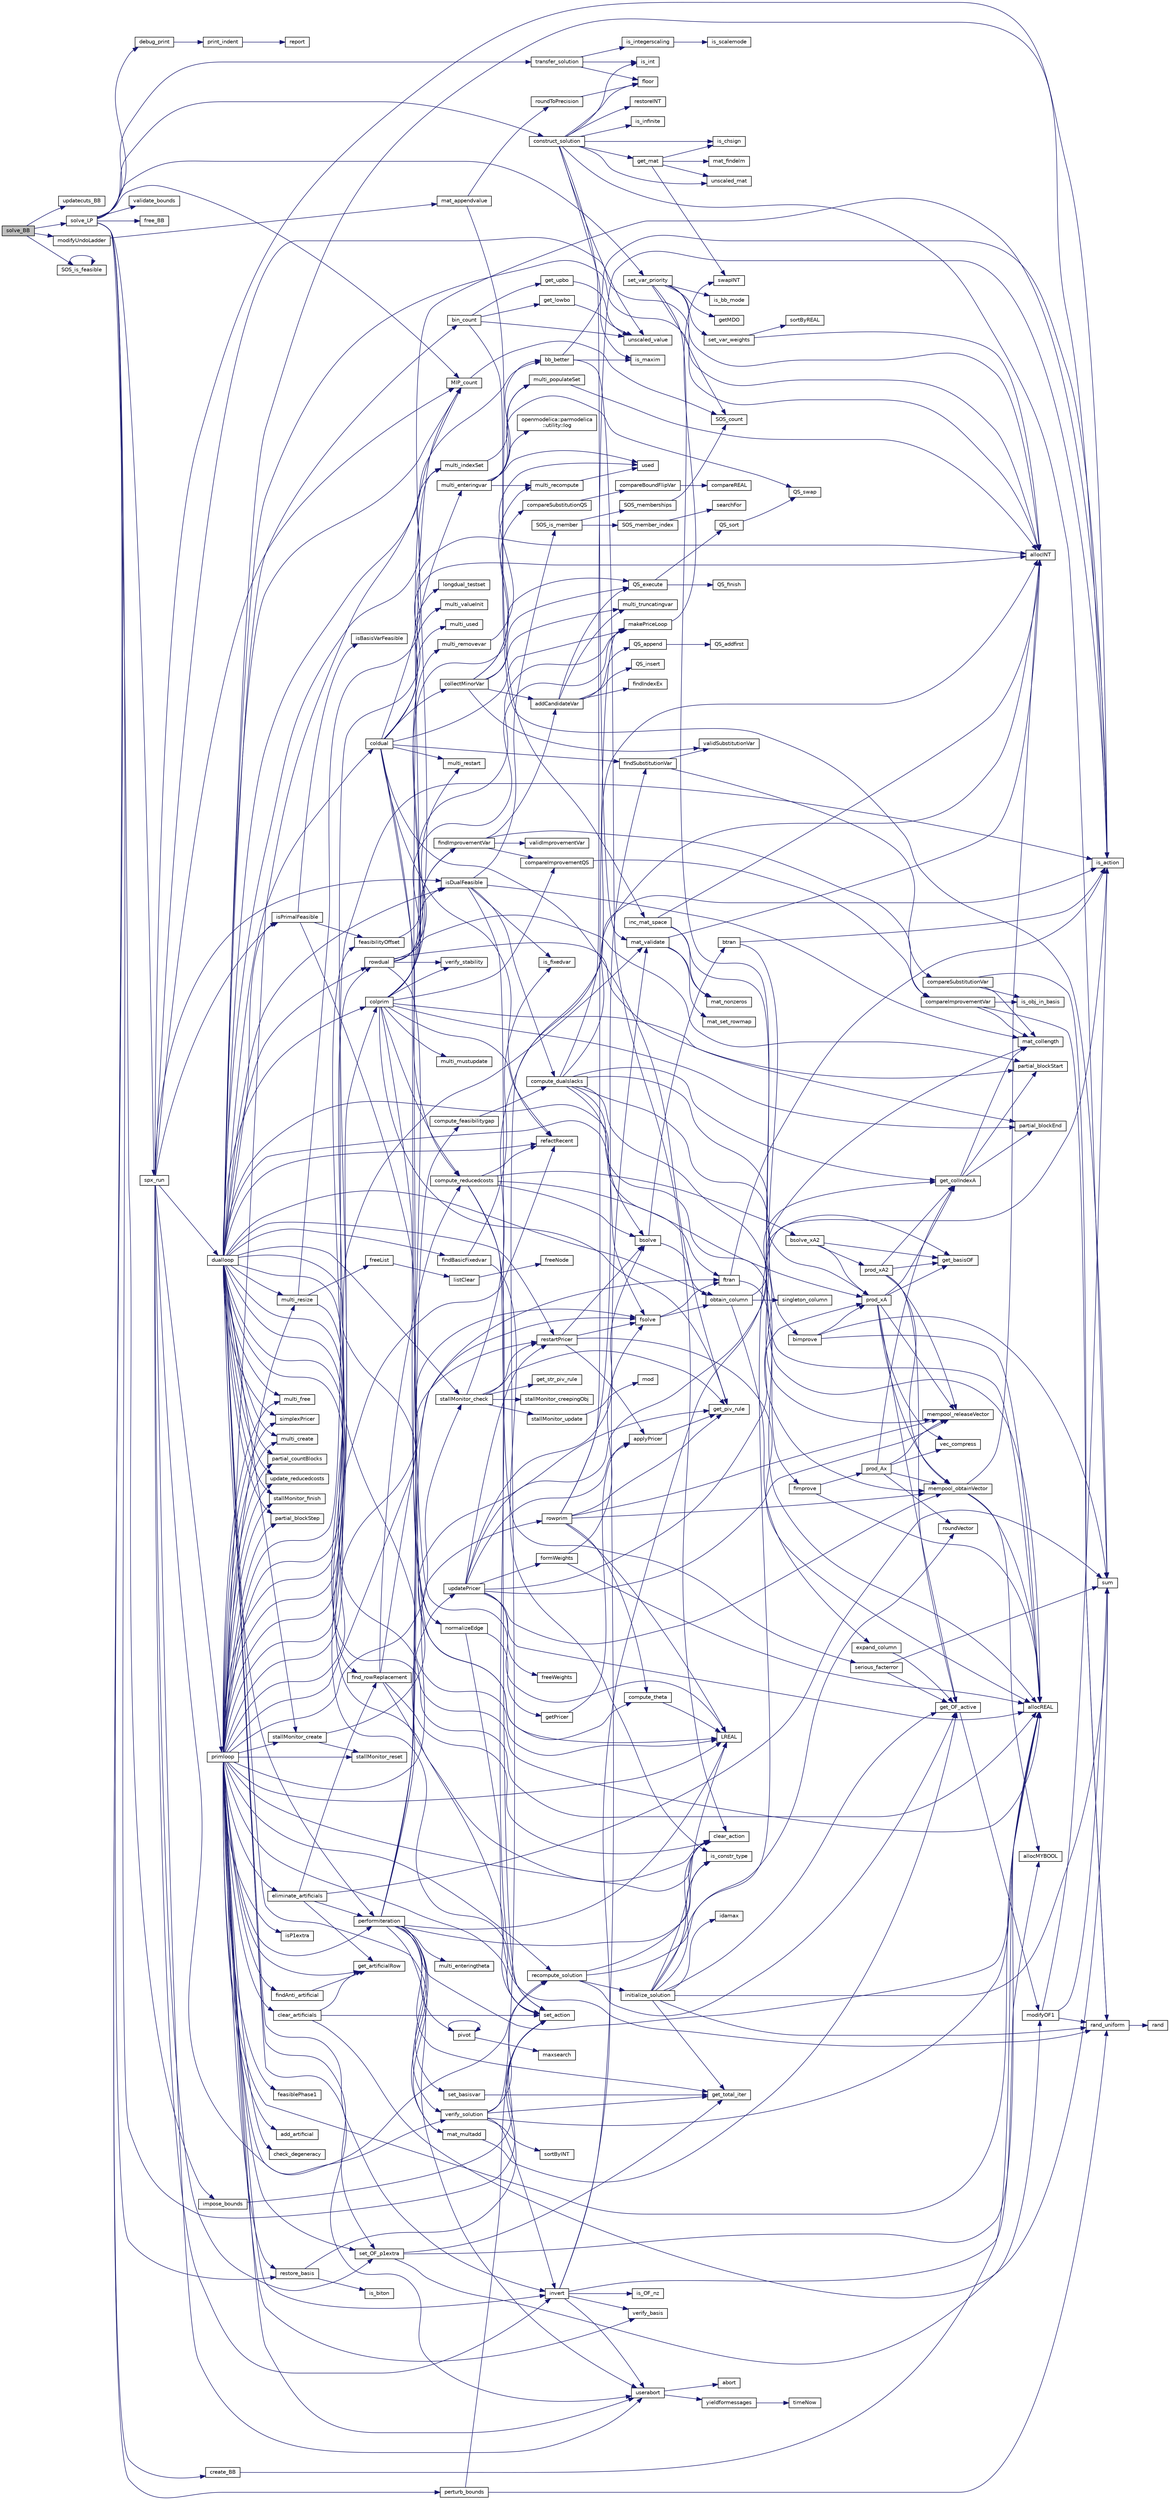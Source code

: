 digraph "solve_BB"
{
  edge [fontname="Helvetica",fontsize="10",labelfontname="Helvetica",labelfontsize="10"];
  node [fontname="Helvetica",fontsize="10",shape=record];
  rankdir="LR";
  Node959 [label="solve_BB",height=0.2,width=0.4,color="black", fillcolor="grey75", style="filled", fontcolor="black"];
  Node959 -> Node960 [color="midnightblue",fontsize="10",style="solid",fontname="Helvetica"];
  Node960 [label="updatecuts_BB",height=0.2,width=0.4,color="black", fillcolor="white", style="filled",URL="$de/d84/lp__mipbb_8c.html#adcb6ff40cee27f6ef625c59068f89e0e"];
  Node959 -> Node961 [color="midnightblue",fontsize="10",style="solid",fontname="Helvetica"];
  Node961 [label="modifyUndoLadder",height=0.2,width=0.4,color="black", fillcolor="white", style="filled",URL="$dc/d9a/lp__matrix_8c.html#acaf7691abed13edd2fe704367b6107a4"];
  Node961 -> Node962 [color="midnightblue",fontsize="10",style="solid",fontname="Helvetica"];
  Node962 [label="mat_appendvalue",height=0.2,width=0.4,color="black", fillcolor="white", style="filled",URL="$dc/d9a/lp__matrix_8c.html#a8e5c1b23ce0ec7b60dfb82408f7d9947"];
  Node962 -> Node963 [color="midnightblue",fontsize="10",style="solid",fontname="Helvetica"];
  Node963 [label="roundToPrecision",height=0.2,width=0.4,color="black", fillcolor="white", style="filled",URL="$d9/d18/lp__utils_8c.html#a2c162041be8905b58450d17662096994"];
  Node963 -> Node964 [color="midnightblue",fontsize="10",style="solid",fontname="Helvetica"];
  Node964 [label="floor",height=0.2,width=0.4,color="black", fillcolor="white", style="filled",URL="$dc/de2/mcvs_atm_disp__kry__bbd__p_8m.html#a532be631bf22af7829394ffbd4ad7894"];
  Node962 -> Node965 [color="midnightblue",fontsize="10",style="solid",fontname="Helvetica"];
  Node965 [label="inc_mat_space",height=0.2,width=0.4,color="black", fillcolor="white", style="filled",URL="$dc/d9a/lp__matrix_8c.html#a2239ebb44f76930fc243a0457c8c94d9"];
  Node965 -> Node966 [color="midnightblue",fontsize="10",style="solid",fontname="Helvetica"];
  Node966 [label="mat_nonzeros",height=0.2,width=0.4,color="black", fillcolor="white", style="filled",URL="$dc/d9a/lp__matrix_8c.html#a9430c42ed7853fd8dd6463ed7165f243"];
  Node965 -> Node967 [color="midnightblue",fontsize="10",style="solid",fontname="Helvetica"];
  Node967 [label="allocINT",height=0.2,width=0.4,color="black", fillcolor="white", style="filled",URL="$d9/d18/lp__utils_8c.html#a2081b8e14a0691b7e3931fa280ad9e63"];
  Node965 -> Node968 [color="midnightblue",fontsize="10",style="solid",fontname="Helvetica"];
  Node968 [label="allocREAL",height=0.2,width=0.4,color="black", fillcolor="white", style="filled",URL="$d9/d18/lp__utils_8c.html#a7b25e1f9aee74052b4b6df28443ebf48"];
  Node959 -> Node969 [color="midnightblue",fontsize="10",style="solid",fontname="Helvetica"];
  Node969 [label="solve_LP",height=0.2,width=0.4,color="black", fillcolor="white", style="filled",URL="$de/d84/lp__mipbb_8c.html#a8f2122bd9c45170c45f236f9fe3d0dd7"];
  Node969 -> Node970 [color="midnightblue",fontsize="10",style="solid",fontname="Helvetica"];
  Node970 [label="debug_print",height=0.2,width=0.4,color="black", fillcolor="white", style="filled",URL="$d6/d82/lp__report_8c.html#a0ccdadb22d602055e46341d89d362c7e"];
  Node970 -> Node971 [color="midnightblue",fontsize="10",style="solid",fontname="Helvetica"];
  Node971 [label="print_indent",height=0.2,width=0.4,color="black", fillcolor="white", style="filled",URL="$d6/d82/lp__report_8c.html#abc552c88ccc437ef9f267c7b7e725159"];
  Node971 -> Node972 [color="midnightblue",fontsize="10",style="solid",fontname="Helvetica"];
  Node972 [label="report",height=0.2,width=0.4,color="black", fillcolor="white", style="filled",URL="$d6/d82/lp__report_8c.html#a44ef60e159dc1290b7da87301e244357"];
  Node969 -> Node973 [color="midnightblue",fontsize="10",style="solid",fontname="Helvetica"];
  Node973 [label="validate_bounds",height=0.2,width=0.4,color="black", fillcolor="white", style="filled",URL="$d4/d79/lp__lib_8c.html#a29884982366ad44718981ca53cf327f9"];
  Node969 -> Node974 [color="midnightblue",fontsize="10",style="solid",fontname="Helvetica"];
  Node974 [label="impose_bounds",height=0.2,width=0.4,color="black", fillcolor="white", style="filled",URL="$d4/d79/lp__lib_8c.html#a750610b495211f236815474e99a8e85a"];
  Node974 -> Node975 [color="midnightblue",fontsize="10",style="solid",fontname="Helvetica"];
  Node975 [label="set_action",height=0.2,width=0.4,color="black", fillcolor="white", style="filled",URL="$d4/d79/lp__lib_8c.html#ad4fefd09a7c66c454785da9ec150ecc1"];
  Node969 -> Node976 [color="midnightblue",fontsize="10",style="solid",fontname="Helvetica"];
  Node976 [label="restore_basis",height=0.2,width=0.4,color="black", fillcolor="white", style="filled",URL="$d4/d79/lp__lib_8c.html#a813f387194d0ca35c45cc01427be785e"];
  Node976 -> Node977 [color="midnightblue",fontsize="10",style="solid",fontname="Helvetica"];
  Node977 [label="is_biton",height=0.2,width=0.4,color="black", fillcolor="white", style="filled",URL="$d6/d2f/lp__bit_8h.html#aa1525260dfa7e8679d16ed29883f7209"];
  Node976 -> Node975 [color="midnightblue",fontsize="10",style="solid",fontname="Helvetica"];
  Node969 -> Node978 [color="midnightblue",fontsize="10",style="solid",fontname="Helvetica"];
  Node978 [label="spx_run",height=0.2,width=0.4,color="black", fillcolor="white", style="filled",URL="$d2/d6c/lp__simplex_8c.html#a96c15afcfa902a5b78af4dfb412010bd"];
  Node978 -> Node979 [color="midnightblue",fontsize="10",style="solid",fontname="Helvetica"];
  Node979 [label="set_OF_p1extra",height=0.2,width=0.4,color="black", fillcolor="white", style="filled",URL="$d4/d79/lp__lib_8c.html#adc76c3db389fcfd8ce6a06c28dfc30fa"];
  Node979 -> Node980 [color="midnightblue",fontsize="10",style="solid",fontname="Helvetica"];
  Node980 [label="get_total_iter",height=0.2,width=0.4,color="black", fillcolor="white", style="filled",URL="$d4/d79/lp__lib_8c.html#a16f9fb2efbfc7e98ea17543cfa84e8f5"];
  Node979 -> Node968 [color="midnightblue",fontsize="10",style="solid",fontname="Helvetica"];
  Node979 -> Node981 [color="midnightblue",fontsize="10",style="solid",fontname="Helvetica"];
  Node981 [label="modifyOF1",height=0.2,width=0.4,color="black", fillcolor="white", style="filled",URL="$d4/d79/lp__lib_8c.html#ab7ca78899eb41290218393c326a50fc9"];
  Node981 -> Node982 [color="midnightblue",fontsize="10",style="solid",fontname="Helvetica"];
  Node982 [label="sum",height=0.2,width=0.4,color="black", fillcolor="white", style="filled",URL="$dd/d3c/examplehs071_8m.html#ad1d7e10c2dad1043eb0e1b51f99f1b31"];
  Node981 -> Node983 [color="midnightblue",fontsize="10",style="solid",fontname="Helvetica"];
  Node983 [label="is_action",height=0.2,width=0.4,color="black", fillcolor="white", style="filled",URL="$d4/d79/lp__lib_8c.html#a4be8ef3ce8562e3cb31c64fd17a091b5"];
  Node981 -> Node984 [color="midnightblue",fontsize="10",style="solid",fontname="Helvetica"];
  Node984 [label="rand_uniform",height=0.2,width=0.4,color="black", fillcolor="white", style="filled",URL="$d9/d18/lp__utils_8c.html#ad5a62af680804bed43221ee0bfde543b"];
  Node984 -> Node985 [color="midnightblue",fontsize="10",style="solid",fontname="Helvetica"];
  Node985 [label="rand",height=0.2,width=0.4,color="black", fillcolor="white", style="filled",URL="$de/d3e/examplelasso_8m.html#a8c017ea44a7e8f824bf2149b1b209334"];
  Node978 -> Node967 [color="midnightblue",fontsize="10",style="solid",fontname="Helvetica"];
  Node978 -> Node986 [color="midnightblue",fontsize="10",style="solid",fontname="Helvetica"];
  Node986 [label="MIP_count",height=0.2,width=0.4,color="black", fillcolor="white", style="filled",URL="$d4/d79/lp__lib_8c.html#a0395cc55a186f11f245a1f2ae6a7b39a"];
  Node986 -> Node987 [color="midnightblue",fontsize="10",style="solid",fontname="Helvetica"];
  Node987 [label="SOS_count",height=0.2,width=0.4,color="black", fillcolor="white", style="filled",URL="$d4/d79/lp__lib_8c.html#a6b52f2979542d3a29dc0eb78b5ecb30b"];
  Node978 -> Node983 [color="midnightblue",fontsize="10",style="solid",fontname="Helvetica"];
  Node978 -> Node988 [color="midnightblue",fontsize="10",style="solid",fontname="Helvetica"];
  Node988 [label="recompute_solution",height=0.2,width=0.4,color="black", fillcolor="white", style="filled",URL="$d4/d79/lp__lib_8c.html#ab8f2ca6c294e030ec1674c60f06a2af5"];
  Node988 -> Node989 [color="midnightblue",fontsize="10",style="solid",fontname="Helvetica"];
  Node989 [label="initialize_solution",height=0.2,width=0.4,color="black", fillcolor="white", style="filled",URL="$d4/d79/lp__lib_8c.html#aafe976f3e28e493346637f2d483c68ea"];
  Node989 -> Node990 [color="midnightblue",fontsize="10",style="solid",fontname="Helvetica"];
  Node990 [label="LREAL",height=0.2,width=0.4,color="black", fillcolor="white", style="filled",URL="$df/df7/lp__lib_8h.html#a6793a7216e39606f9dcb5b0227cecb64"];
  Node989 -> Node983 [color="midnightblue",fontsize="10",style="solid",fontname="Helvetica"];
  Node989 -> Node991 [color="midnightblue",fontsize="10",style="solid",fontname="Helvetica"];
  Node991 [label="is_constr_type",height=0.2,width=0.4,color="black", fillcolor="white", style="filled",URL="$d4/d79/lp__lib_8c.html#af3bc504e14b11da527fa40ebe380f62c"];
  Node989 -> Node984 [color="midnightblue",fontsize="10",style="solid",fontname="Helvetica"];
  Node989 -> Node982 [color="midnightblue",fontsize="10",style="solid",fontname="Helvetica"];
  Node989 -> Node980 [color="midnightblue",fontsize="10",style="solid",fontname="Helvetica"];
  Node989 -> Node992 [color="midnightblue",fontsize="10",style="solid",fontname="Helvetica"];
  Node992 [label="get_OF_active",height=0.2,width=0.4,color="black", fillcolor="white", style="filled",URL="$d4/d79/lp__lib_8c.html#aaf55ff4edccac8bf6e8f9345d46e8e50"];
  Node992 -> Node981 [color="midnightblue",fontsize="10",style="solid",fontname="Helvetica"];
  Node989 -> Node993 [color="midnightblue",fontsize="10",style="solid",fontname="Helvetica"];
  Node993 [label="idamax",height=0.2,width=0.4,color="black", fillcolor="white", style="filled",URL="$d6/dcf/dlinpk_8f.html#acec03c5109f531c06b4fb301cf1a2d7a"];
  Node989 -> Node994 [color="midnightblue",fontsize="10",style="solid",fontname="Helvetica"];
  Node994 [label="clear_action",height=0.2,width=0.4,color="black", fillcolor="white", style="filled",URL="$d4/d79/lp__lib_8c.html#a941b50ae0304175c08e08b8d90033b5f"];
  Node988 -> Node992 [color="midnightblue",fontsize="10",style="solid",fontname="Helvetica"];
  Node988 -> Node995 [color="midnightblue",fontsize="10",style="solid",fontname="Helvetica"];
  Node995 [label="roundVector",height=0.2,width=0.4,color="black", fillcolor="white", style="filled",URL="$d9/d18/lp__utils_8c.html#a0ca773eb7a7eca9d7c7ea9596dd8ec67"];
  Node988 -> Node994 [color="midnightblue",fontsize="10",style="solid",fontname="Helvetica"];
  Node978 -> Node996 [color="midnightblue",fontsize="10",style="solid",fontname="Helvetica"];
  Node996 [label="invert",height=0.2,width=0.4,color="black", fillcolor="white", style="filled",URL="$dc/d9a/lp__matrix_8c.html#a3826445947bc9ee4947369dde444e1a4"];
  Node996 -> Node997 [color="midnightblue",fontsize="10",style="solid",fontname="Helvetica"];
  Node997 [label="mat_validate",height=0.2,width=0.4,color="black", fillcolor="white", style="filled",URL="$dc/d9a/lp__matrix_8c.html#a3b6cff0a7850997a4ac569451cb8ed47"];
  Node997 -> Node967 [color="midnightblue",fontsize="10",style="solid",fontname="Helvetica"];
  Node997 -> Node966 [color="midnightblue",fontsize="10",style="solid",fontname="Helvetica"];
  Node997 -> Node998 [color="midnightblue",fontsize="10",style="solid",fontname="Helvetica"];
  Node998 [label="mat_set_rowmap",height=0.2,width=0.4,color="black", fillcolor="white", style="filled",URL="$dc/d9a/lp__matrix_8c.html#a11d446e1461f23530cf5dc5b8e0a3b6a"];
  Node996 -> Node999 [color="midnightblue",fontsize="10",style="solid",fontname="Helvetica"];
  Node999 [label="userabort",height=0.2,width=0.4,color="black", fillcolor="white", style="filled",URL="$d4/d79/lp__lib_8c.html#a0f52d280ba9e57a3011d4aac462eb52a"];
  Node999 -> Node1000 [color="midnightblue",fontsize="10",style="solid",fontname="Helvetica"];
  Node1000 [label="abort",height=0.2,width=0.4,color="black", fillcolor="white", style="filled",URL="$d4/d98/g_09_09malloc_8c.html#ac54f53dc342019e8db34f4aa581a5792"];
  Node999 -> Node1001 [color="midnightblue",fontsize="10",style="solid",fontname="Helvetica"];
  Node1001 [label="yieldformessages",height=0.2,width=0.4,color="black", fillcolor="white", style="filled",URL="$d4/d79/lp__lib_8c.html#abbafab594ab48b67748a8ea1de7855af"];
  Node1001 -> Node1002 [color="midnightblue",fontsize="10",style="solid",fontname="Helvetica"];
  Node1002 [label="timeNow",height=0.2,width=0.4,color="black", fillcolor="white", style="filled",URL="$dd/dc0/commonlib_8c.html#a27e32f680bca968d7155347aa07ee3c8"];
  Node996 -> Node1003 [color="midnightblue",fontsize="10",style="solid",fontname="Helvetica"];
  Node1003 [label="allocMYBOOL",height=0.2,width=0.4,color="black", fillcolor="white", style="filled",URL="$d9/d18/lp__utils_8c.html#a0f35a721d2c3a4beea00b2840c2bea30"];
  Node996 -> Node1004 [color="midnightblue",fontsize="10",style="solid",fontname="Helvetica"];
  Node1004 [label="verify_basis",height=0.2,width=0.4,color="black", fillcolor="white", style="filled",URL="$d4/d79/lp__lib_8c.html#a94863e6c34d2f9adca4906ac89fd3836"];
  Node996 -> Node1005 [color="midnightblue",fontsize="10",style="solid",fontname="Helvetica"];
  Node1005 [label="mat_collength",height=0.2,width=0.4,color="black", fillcolor="white", style="filled",URL="$dc/d9a/lp__matrix_8c.html#a258da1c9a3b1fedd9704451f7ab7e6f4"];
  Node996 -> Node1006 [color="midnightblue",fontsize="10",style="solid",fontname="Helvetica"];
  Node1006 [label="is_OF_nz",height=0.2,width=0.4,color="black", fillcolor="white", style="filled",URL="$d4/d79/lp__lib_8c.html#a13aadb0974610bf342f7c3003f5c5949"];
  Node978 -> Node1007 [color="midnightblue",fontsize="10",style="solid",fontname="Helvetica"];
  Node1007 [label="isDualFeasible",height=0.2,width=0.4,color="black", fillcolor="white", style="filled",URL="$d4/d79/lp__lib_8c.html#a908525d7def8b052e7bea812932c630f"];
  Node1007 -> Node1008 [color="midnightblue",fontsize="10",style="solid",fontname="Helvetica"];
  Node1008 [label="compute_dualslacks",height=0.2,width=0.4,color="black", fillcolor="white", style="filled",URL="$d4/d79/lp__lib_8c.html#a61ec2c96e522ac744ef4dd83c8e21bc8"];
  Node1008 -> Node983 [color="midnightblue",fontsize="10",style="solid",fontname="Helvetica"];
  Node1008 -> Node967 [color="midnightblue",fontsize="10",style="solid",fontname="Helvetica"];
  Node1008 -> Node968 [color="midnightblue",fontsize="10",style="solid",fontname="Helvetica"];
  Node1008 -> Node1009 [color="midnightblue",fontsize="10",style="solid",fontname="Helvetica"];
  Node1009 [label="mempool_obtainVector",height=0.2,width=0.4,color="black", fillcolor="white", style="filled",URL="$d9/d18/lp__utils_8c.html#a233b90f38c3d8ee45f68c6cf2a52f6c7"];
  Node1009 -> Node1003 [color="midnightblue",fontsize="10",style="solid",fontname="Helvetica"];
  Node1009 -> Node967 [color="midnightblue",fontsize="10",style="solid",fontname="Helvetica"];
  Node1009 -> Node968 [color="midnightblue",fontsize="10",style="solid",fontname="Helvetica"];
  Node1008 -> Node1010 [color="midnightblue",fontsize="10",style="solid",fontname="Helvetica"];
  Node1010 [label="get_colIndexA",height=0.2,width=0.4,color="black", fillcolor="white", style="filled",URL="$dc/d9a/lp__matrix_8c.html#a00e1a47f99bafc7bc525936719053bb6"];
  Node1010 -> Node1011 [color="midnightblue",fontsize="10",style="solid",fontname="Helvetica"];
  Node1011 [label="partial_blockStart",height=0.2,width=0.4,color="black", fillcolor="white", style="filled",URL="$d2/d46/lp__price_8c.html#aad871e7628dd08ee91e5186e24673d5a"];
  Node1010 -> Node1012 [color="midnightblue",fontsize="10",style="solid",fontname="Helvetica"];
  Node1012 [label="partial_blockEnd",height=0.2,width=0.4,color="black", fillcolor="white", style="filled",URL="$d2/d46/lp__price_8c.html#a6494d316c18292fc4f62ad39591a383a"];
  Node1010 -> Node1005 [color="midnightblue",fontsize="10",style="solid",fontname="Helvetica"];
  Node1008 -> Node1013 [color="midnightblue",fontsize="10",style="solid",fontname="Helvetica"];
  Node1013 [label="mempool_releaseVector",height=0.2,width=0.4,color="black", fillcolor="white", style="filled",URL="$d9/d18/lp__utils_8c.html#a0e98bd3eae05375391aa13a79dc248f9"];
  Node1008 -> Node1014 [color="midnightblue",fontsize="10",style="solid",fontname="Helvetica"];
  Node1014 [label="bsolve",height=0.2,width=0.4,color="black", fillcolor="white", style="filled",URL="$dc/d9a/lp__matrix_8c.html#adbd3fb78087dea9e6c99722365794300"];
  Node1014 -> Node1015 [color="midnightblue",fontsize="10",style="solid",fontname="Helvetica"];
  Node1015 [label="obtain_column",height=0.2,width=0.4,color="black", fillcolor="white", style="filled",URL="$d4/d79/lp__lib_8c.html#ae4196307991ee2e99d8a6f72725cba88"];
  Node1015 -> Node1016 [color="midnightblue",fontsize="10",style="solid",fontname="Helvetica"];
  Node1016 [label="expand_column",height=0.2,width=0.4,color="black", fillcolor="white", style="filled",URL="$d4/d79/lp__lib_8c.html#ae30734f760cb4f125077f794eec2ecc8"];
  Node1016 -> Node992 [color="midnightblue",fontsize="10",style="solid",fontname="Helvetica"];
  Node1015 -> Node1017 [color="midnightblue",fontsize="10",style="solid",fontname="Helvetica"];
  Node1017 [label="singleton_column",height=0.2,width=0.4,color="black", fillcolor="white", style="filled",URL="$d4/d79/lp__lib_8c.html#ae46ef3e987a6fd4028212b2a0ef8f376"];
  Node1015 -> Node1018 [color="midnightblue",fontsize="10",style="solid",fontname="Helvetica"];
  Node1018 [label="get_basisOF",height=0.2,width=0.4,color="black", fillcolor="white", style="filled",URL="$d4/d79/lp__lib_8c.html#a1cfe6e6d89b2bd0ab58d3fa4f41db876"];
  Node1014 -> Node1019 [color="midnightblue",fontsize="10",style="solid",fontname="Helvetica"];
  Node1019 [label="btran",height=0.2,width=0.4,color="black", fillcolor="white", style="filled",URL="$dc/d9a/lp__matrix_8c.html#a8ee65a8e3a97d6cd8fcdbf4112d304a5"];
  Node1019 -> Node983 [color="midnightblue",fontsize="10",style="solid",fontname="Helvetica"];
  Node1019 -> Node1020 [color="midnightblue",fontsize="10",style="solid",fontname="Helvetica"];
  Node1020 [label="bimprove",height=0.2,width=0.4,color="black", fillcolor="white", style="filled",URL="$dc/d9a/lp__matrix_8c.html#ae7cc653a31196d36336ad55816da1fa3"];
  Node1020 -> Node968 [color="midnightblue",fontsize="10",style="solid",fontname="Helvetica"];
  Node1020 -> Node1021 [color="midnightblue",fontsize="10",style="solid",fontname="Helvetica"];
  Node1021 [label="prod_xA",height=0.2,width=0.4,color="black", fillcolor="white", style="filled",URL="$dc/d9a/lp__matrix_8c.html#af9acadda0286df191bd2b08c7811336b"];
  Node1021 -> Node1009 [color="midnightblue",fontsize="10",style="solid",fontname="Helvetica"];
  Node1021 -> Node1010 [color="midnightblue",fontsize="10",style="solid",fontname="Helvetica"];
  Node1021 -> Node1013 [color="midnightblue",fontsize="10",style="solid",fontname="Helvetica"];
  Node1021 -> Node1022 [color="midnightblue",fontsize="10",style="solid",fontname="Helvetica"];
  Node1022 [label="vec_compress",height=0.2,width=0.4,color="black", fillcolor="white", style="filled",URL="$dc/d9a/lp__matrix_8c.html#a1236d2af75570c5f158edcc0583233a5"];
  Node1021 -> Node992 [color="midnightblue",fontsize="10",style="solid",fontname="Helvetica"];
  Node1021 -> Node1018 [color="midnightblue",fontsize="10",style="solid",fontname="Helvetica"];
  Node1020 -> Node982 [color="midnightblue",fontsize="10",style="solid",fontname="Helvetica"];
  Node1008 -> Node1021 [color="midnightblue",fontsize="10",style="solid",fontname="Helvetica"];
  Node1007 -> Node1023 [color="midnightblue",fontsize="10",style="solid",fontname="Helvetica"];
  Node1023 [label="is_fixedvar",height=0.2,width=0.4,color="black", fillcolor="white", style="filled",URL="$d4/d79/lp__lib_8c.html#a427c691d797291d9e655b95183bd641b"];
  Node1007 -> Node975 [color="midnightblue",fontsize="10",style="solid",fontname="Helvetica"];
  Node1007 -> Node1005 [color="midnightblue",fontsize="10",style="solid",fontname="Helvetica"];
  Node1007 -> Node1024 [color="midnightblue",fontsize="10",style="solid",fontname="Helvetica"];
  Node1024 [label="SOS_is_member",height=0.2,width=0.4,color="black", fillcolor="white", style="filled",URL="$d1/d43/lp___s_o_s_8c.html#ac6d92d690a02d843c7cbd098a8c1b7c8"];
  Node1024 -> Node1025 [color="midnightblue",fontsize="10",style="solid",fontname="Helvetica"];
  Node1025 [label="SOS_memberships",height=0.2,width=0.4,color="black", fillcolor="white", style="filled",URL="$d1/d43/lp___s_o_s_8c.html#ab1059c5b07145c9e49bee497380ca083"];
  Node1025 -> Node987 [color="midnightblue",fontsize="10",style="solid",fontname="Helvetica"];
  Node1024 -> Node1026 [color="midnightblue",fontsize="10",style="solid",fontname="Helvetica"];
  Node1026 [label="SOS_member_index",height=0.2,width=0.4,color="black", fillcolor="white", style="filled",URL="$d1/d43/lp___s_o_s_8c.html#a95fb8e4ce406207601c2b180c531ddc6"];
  Node1026 -> Node1027 [color="midnightblue",fontsize="10",style="solid",fontname="Helvetica"];
  Node1027 [label="searchFor",height=0.2,width=0.4,color="black", fillcolor="white", style="filled",URL="$d9/d18/lp__utils_8c.html#a0f73f0fbd9ba7ed88022e713a6fe9f1b"];
  Node978 -> Node1028 [color="midnightblue",fontsize="10",style="solid",fontname="Helvetica"];
  Node1028 [label="isPrimalFeasible",height=0.2,width=0.4,color="black", fillcolor="white", style="filled",URL="$d4/d79/lp__lib_8c.html#ad9691eea77803cce67a70e78528ef240"];
  Node1028 -> Node1029 [color="midnightblue",fontsize="10",style="solid",fontname="Helvetica"];
  Node1029 [label="isBasisVarFeasible",height=0.2,width=0.4,color="black", fillcolor="white", style="filled",URL="$d4/d79/lp__lib_8c.html#ac5fdcfbca2a7512d784a03e3ea052bb2"];
  Node1028 -> Node990 [color="midnightblue",fontsize="10",style="solid",fontname="Helvetica"];
  Node1028 -> Node1030 [color="midnightblue",fontsize="10",style="solid",fontname="Helvetica"];
  Node1030 [label="feasibilityOffset",height=0.2,width=0.4,color="black", fillcolor="white", style="filled",URL="$d4/d79/lp__lib_8c.html#ac5fd807c68c710d7a6697b448cd044a9"];
  Node1030 -> Node1007 [color="midnightblue",fontsize="10",style="solid",fontname="Helvetica"];
  Node978 -> Node999 [color="midnightblue",fontsize="10",style="solid",fontname="Helvetica"];
  Node978 -> Node1031 [color="midnightblue",fontsize="10",style="solid",fontname="Helvetica"];
  Node1031 [label="primloop",height=0.2,width=0.4,color="black", fillcolor="white", style="filled",URL="$d2/d6c/lp__simplex_8c.html#aaa7a1b253038231f1792b092e4e36267"];
  Node1031 -> Node990 [color="midnightblue",fontsize="10",style="solid",fontname="Helvetica"];
  Node1031 -> Node1004 [color="midnightblue",fontsize="10",style="solid",fontname="Helvetica"];
  Node1031 -> Node1030 [color="midnightblue",fontsize="10",style="solid",fontname="Helvetica"];
  Node1031 -> Node1032 [color="midnightblue",fontsize="10",style="solid",fontname="Helvetica"];
  Node1032 [label="add_artificial",height=0.2,width=0.4,color="black", fillcolor="white", style="filled",URL="$d2/d6c/lp__simplex_8c.html#ace0087d174744c088c51017486c963f9"];
  Node1031 -> Node968 [color="midnightblue",fontsize="10",style="solid",fontname="Helvetica"];
  Node1031 -> Node967 [color="midnightblue",fontsize="10",style="solid",fontname="Helvetica"];
  Node1031 -> Node997 [color="midnightblue",fontsize="10",style="solid",fontname="Helvetica"];
  Node1031 -> Node979 [color="midnightblue",fontsize="10",style="solid",fontname="Helvetica"];
  Node1031 -> Node1033 [color="midnightblue",fontsize="10",style="solid",fontname="Helvetica"];
  Node1033 [label="simplexPricer",height=0.2,width=0.4,color="black", fillcolor="white", style="filled",URL="$da/d29/lp__price_p_s_e_8c.html#a2e92fae7f7826f2cdd20d54897abe426"];
  Node1031 -> Node996 [color="midnightblue",fontsize="10",style="solid",fontname="Helvetica"];
  Node1031 -> Node1034 [color="midnightblue",fontsize="10",style="solid",fontname="Helvetica"];
  Node1034 [label="restartPricer",height=0.2,width=0.4,color="black", fillcolor="white", style="filled",URL="$da/d29/lp__price_p_s_e_8c.html#aaccf24d52dc9daa3cf352f8b88fd8820"];
  Node1034 -> Node1035 [color="midnightblue",fontsize="10",style="solid",fontname="Helvetica"];
  Node1035 [label="applyPricer",height=0.2,width=0.4,color="black", fillcolor="white", style="filled",URL="$da/d29/lp__price_p_s_e_8c.html#ac7bc3823c797927910e1dae4134d4b99"];
  Node1035 -> Node1036 [color="midnightblue",fontsize="10",style="solid",fontname="Helvetica"];
  Node1036 [label="get_piv_rule",height=0.2,width=0.4,color="black", fillcolor="white", style="filled",URL="$d4/d79/lp__lib_8c.html#abf9741b681392fca763dc425387f64f2"];
  Node1034 -> Node968 [color="midnightblue",fontsize="10",style="solid",fontname="Helvetica"];
  Node1034 -> Node1014 [color="midnightblue",fontsize="10",style="solid",fontname="Helvetica"];
  Node1034 -> Node1037 [color="midnightblue",fontsize="10",style="solid",fontname="Helvetica"];
  Node1037 [label="fsolve",height=0.2,width=0.4,color="black", fillcolor="white", style="filled",URL="$dc/d9a/lp__matrix_8c.html#a67a365057ddfb006dc73ced0f96d185a"];
  Node1037 -> Node1015 [color="midnightblue",fontsize="10",style="solid",fontname="Helvetica"];
  Node1037 -> Node1038 [color="midnightblue",fontsize="10",style="solid",fontname="Helvetica"];
  Node1038 [label="ftran",height=0.2,width=0.4,color="black", fillcolor="white", style="filled",URL="$dc/d9a/lp__matrix_8c.html#ad6fdefeaa5d40091c7a20146fc413758"];
  Node1038 -> Node983 [color="midnightblue",fontsize="10",style="solid",fontname="Helvetica"];
  Node1038 -> Node1039 [color="midnightblue",fontsize="10",style="solid",fontname="Helvetica"];
  Node1039 [label="fimprove",height=0.2,width=0.4,color="black", fillcolor="white", style="filled",URL="$dc/d9a/lp__matrix_8c.html#aa75cb5f463c270155ec6e92957eebacf"];
  Node1039 -> Node968 [color="midnightblue",fontsize="10",style="solid",fontname="Helvetica"];
  Node1039 -> Node1040 [color="midnightblue",fontsize="10",style="solid",fontname="Helvetica"];
  Node1040 [label="prod_Ax",height=0.2,width=0.4,color="black", fillcolor="white", style="filled",URL="$dc/d9a/lp__matrix_8c.html#a131acfe80f62b2269f4b089f72405345"];
  Node1040 -> Node1009 [color="midnightblue",fontsize="10",style="solid",fontname="Helvetica"];
  Node1040 -> Node1010 [color="midnightblue",fontsize="10",style="solid",fontname="Helvetica"];
  Node1040 -> Node1013 [color="midnightblue",fontsize="10",style="solid",fontname="Helvetica"];
  Node1040 -> Node1022 [color="midnightblue",fontsize="10",style="solid",fontname="Helvetica"];
  Node1040 -> Node995 [color="midnightblue",fontsize="10",style="solid",fontname="Helvetica"];
  Node1031 -> Node1041 [color="midnightblue",fontsize="10",style="solid",fontname="Helvetica"];
  Node1041 [label="multi_create",height=0.2,width=0.4,color="black", fillcolor="white", style="filled",URL="$d2/d46/lp__price_8c.html#a5d9b7356345667974ceac0313fdb35d4"];
  Node1031 -> Node1042 [color="midnightblue",fontsize="10",style="solid",fontname="Helvetica"];
  Node1042 [label="multi_resize",height=0.2,width=0.4,color="black", fillcolor="white", style="filled",URL="$d2/d46/lp__price_8c.html#ab1a1d550d8543717b170804d5930d46b"];
  Node1042 -> Node967 [color="midnightblue",fontsize="10",style="solid",fontname="Helvetica"];
  Node1042 -> Node1043 [color="midnightblue",fontsize="10",style="solid",fontname="Helvetica"];
  Node1043 [label="freeList",height=0.2,width=0.4,color="black", fillcolor="white", style="filled",URL="$d7/d40/list_8c.html#a23c6d83f6a3c74182329fd92dbee3a17"];
  Node1043 -> Node1044 [color="midnightblue",fontsize="10",style="solid",fontname="Helvetica"];
  Node1044 [label="listClear",height=0.2,width=0.4,color="black", fillcolor="white", style="filled",URL="$d7/d40/list_8c.html#a77eaea1de0cfc5920d7308a0ac807afe"];
  Node1044 -> Node1045 [color="midnightblue",fontsize="10",style="solid",fontname="Helvetica"];
  Node1045 [label="freeNode",height=0.2,width=0.4,color="black", fillcolor="white", style="filled",URL="$d7/d40/list_8c.html#adc3dd557d69f4862d43276056596e1c5"];
  Node1042 -> Node968 [color="midnightblue",fontsize="10",style="solid",fontname="Helvetica"];
  Node1031 -> Node1046 [color="midnightblue",fontsize="10",style="solid",fontname="Helvetica"];
  Node1046 [label="stallMonitor_create",height=0.2,width=0.4,color="black", fillcolor="white", style="filled",URL="$d2/d6c/lp__simplex_8c.html#a324f54dfd0ca4342827bdff244b80593"];
  Node1046 -> Node1036 [color="midnightblue",fontsize="10",style="solid",fontname="Helvetica"];
  Node1046 -> Node1047 [color="midnightblue",fontsize="10",style="solid",fontname="Helvetica"];
  Node1047 [label="stallMonitor_reset",height=0.2,width=0.4,color="black", fillcolor="white", style="filled",URL="$d2/d6c/lp__simplex_8c.html#aa282b946c7837e1b1f104e7207790898"];
  Node1031 -> Node999 [color="midnightblue",fontsize="10",style="solid",fontname="Helvetica"];
  Node1031 -> Node994 [color="midnightblue",fontsize="10",style="solid",fontname="Helvetica"];
  Node1031 -> Node1048 [color="midnightblue",fontsize="10",style="solid",fontname="Helvetica"];
  Node1048 [label="stallMonitor_check",height=0.2,width=0.4,color="black", fillcolor="white", style="filled",URL="$d2/d6c/lp__simplex_8c.html#a256354aaa5db9224451424c67f19cde3"];
  Node1048 -> Node1036 [color="midnightblue",fontsize="10",style="solid",fontname="Helvetica"];
  Node1048 -> Node983 [color="midnightblue",fontsize="10",style="solid",fontname="Helvetica"];
  Node1048 -> Node1049 [color="midnightblue",fontsize="10",style="solid",fontname="Helvetica"];
  Node1049 [label="stallMonitor_creepingObj",height=0.2,width=0.4,color="black", fillcolor="white", style="filled",URL="$d2/d6c/lp__simplex_8c.html#a79728245653ac16c5aa189a8025a4694"];
  Node1048 -> Node1050 [color="midnightblue",fontsize="10",style="solid",fontname="Helvetica"];
  Node1050 [label="get_str_piv_rule",height=0.2,width=0.4,color="black", fillcolor="white", style="filled",URL="$d4/d79/lp__lib_8c.html#af6e15cc25a0ff75524a61173b882f31f"];
  Node1048 -> Node1034 [color="midnightblue",fontsize="10",style="solid",fontname="Helvetica"];
  Node1048 -> Node1051 [color="midnightblue",fontsize="10",style="solid",fontname="Helvetica"];
  Node1051 [label="stallMonitor_update",height=0.2,width=0.4,color="black", fillcolor="white", style="filled",URL="$d2/d6c/lp__simplex_8c.html#a4b4936ce3440ba9b6e640bae4903ba18"];
  Node1051 -> Node1052 [color="midnightblue",fontsize="10",style="solid",fontname="Helvetica"];
  Node1052 [label="mod",height=0.2,width=0.4,color="black", fillcolor="white", style="filled",URL="$dd/dc0/commonlib_8c.html#a4672811a4aa0edd5eea4910c53803529"];
  Node1031 -> Node1053 [color="midnightblue",fontsize="10",style="solid",fontname="Helvetica"];
  Node1053 [label="verify_solution",height=0.2,width=0.4,color="black", fillcolor="white", style="filled",URL="$d4/d79/lp__lib_8c.html#ad70aa299ec5571b67813424849432874"];
  Node1053 -> Node967 [color="midnightblue",fontsize="10",style="solid",fontname="Helvetica"];
  Node1053 -> Node968 [color="midnightblue",fontsize="10",style="solid",fontname="Helvetica"];
  Node1053 -> Node1054 [color="midnightblue",fontsize="10",style="solid",fontname="Helvetica"];
  Node1054 [label="sortByINT",height=0.2,width=0.4,color="black", fillcolor="white", style="filled",URL="$dd/dc0/commonlib_8c.html#a9d22aa7fead56453be021c785175ec44"];
  Node1053 -> Node996 [color="midnightblue",fontsize="10",style="solid",fontname="Helvetica"];
  Node1053 -> Node988 [color="midnightblue",fontsize="10",style="solid",fontname="Helvetica"];
  Node1053 -> Node980 [color="midnightblue",fontsize="10",style="solid",fontname="Helvetica"];
  Node1031 -> Node1055 [color="midnightblue",fontsize="10",style="solid",fontname="Helvetica"];
  Node1055 [label="colprim",height=0.2,width=0.4,color="black", fillcolor="white", style="filled",URL="$d2/d46/lp__price_8c.html#af6f756e9deca97e5abba8d5ca96292f8"];
  Node1055 -> Node1036 [color="midnightblue",fontsize="10",style="solid",fontname="Helvetica"];
  Node1055 -> Node1056 [color="midnightblue",fontsize="10",style="solid",fontname="Helvetica"];
  Node1056 [label="multi_mustupdate",height=0.2,width=0.4,color="black", fillcolor="white", style="filled",URL="$d2/d46/lp__price_8c.html#ae9edb627d7d733c670020953722e2d4e"];
  Node1055 -> Node1057 [color="midnightblue",fontsize="10",style="solid",fontname="Helvetica"];
  Node1057 [label="multi_restart",height=0.2,width=0.4,color="black", fillcolor="white", style="filled",URL="$d2/d46/lp__price_8c.html#ad2ebab949988d55df04241807699f9ab"];
  Node1055 -> Node1058 [color="midnightblue",fontsize="10",style="solid",fontname="Helvetica"];
  Node1058 [label="multi_indexSet",height=0.2,width=0.4,color="black", fillcolor="white", style="filled",URL="$d2/d46/lp__price_8c.html#a07a8e29815ceecda01c482384cec954e"];
  Node1058 -> Node1059 [color="midnightblue",fontsize="10",style="solid",fontname="Helvetica"];
  Node1059 [label="multi_populateSet",height=0.2,width=0.4,color="black", fillcolor="white", style="filled",URL="$d2/d46/lp__price_8c.html#accf0fb039e83fdea654fc42b76ee631e"];
  Node1059 -> Node967 [color="midnightblue",fontsize="10",style="solid",fontname="Helvetica"];
  Node1055 -> Node1060 [color="midnightblue",fontsize="10",style="solid",fontname="Helvetica"];
  Node1060 [label="refactRecent",height=0.2,width=0.4,color="black", fillcolor="white", style="filled",URL="$d4/d79/lp__lib_8c.html#a47a9032c2590d089b2fc7f82368fae9e"];
  Node1055 -> Node1061 [color="midnightblue",fontsize="10",style="solid",fontname="Helvetica"];
  Node1061 [label="compute_reducedcosts",height=0.2,width=0.4,color="black", fillcolor="white", style="filled",URL="$d2/d46/lp__price_8c.html#ac377efa2114929911da3e04150485031"];
  Node1061 -> Node1062 [color="midnightblue",fontsize="10",style="solid",fontname="Helvetica"];
  Node1062 [label="bsolve_xA2",height=0.2,width=0.4,color="black", fillcolor="white", style="filled",URL="$dc/d9a/lp__matrix_8c.html#aab8ddf7d43813a9046d1453a66acf9a2"];
  Node1062 -> Node1021 [color="midnightblue",fontsize="10",style="solid",fontname="Helvetica"];
  Node1062 -> Node1018 [color="midnightblue",fontsize="10",style="solid",fontname="Helvetica"];
  Node1062 -> Node1063 [color="midnightblue",fontsize="10",style="solid",fontname="Helvetica"];
  Node1063 [label="prod_xA2",height=0.2,width=0.4,color="black", fillcolor="white", style="filled",URL="$dc/d9a/lp__matrix_8c.html#aa1da2f4aedeaee78fffe05110935f7ab"];
  Node1063 -> Node1009 [color="midnightblue",fontsize="10",style="solid",fontname="Helvetica"];
  Node1063 -> Node1010 [color="midnightblue",fontsize="10",style="solid",fontname="Helvetica"];
  Node1063 -> Node1013 [color="midnightblue",fontsize="10",style="solid",fontname="Helvetica"];
  Node1063 -> Node992 [color="midnightblue",fontsize="10",style="solid",fontname="Helvetica"];
  Node1063 -> Node1018 [color="midnightblue",fontsize="10",style="solid",fontname="Helvetica"];
  Node1061 -> Node1014 [color="midnightblue",fontsize="10",style="solid",fontname="Helvetica"];
  Node1061 -> Node1060 [color="midnightblue",fontsize="10",style="solid",fontname="Helvetica"];
  Node1061 -> Node1064 [color="midnightblue",fontsize="10",style="solid",fontname="Helvetica"];
  Node1064 [label="serious_facterror",height=0.2,width=0.4,color="black", fillcolor="white", style="filled",URL="$d2/d46/lp__price_8c.html#ae51f0ceb9321dde518c7e21682f07d02"];
  Node1064 -> Node982 [color="midnightblue",fontsize="10",style="solid",fontname="Helvetica"];
  Node1064 -> Node992 [color="midnightblue",fontsize="10",style="solid",fontname="Helvetica"];
  Node1061 -> Node975 [color="midnightblue",fontsize="10",style="solid",fontname="Helvetica"];
  Node1061 -> Node1021 [color="midnightblue",fontsize="10",style="solid",fontname="Helvetica"];
  Node1055 -> Node1065 [color="midnightblue",fontsize="10",style="solid",fontname="Helvetica"];
  Node1065 [label="makePriceLoop",height=0.2,width=0.4,color="black", fillcolor="white", style="filled",URL="$d2/d46/lp__price_8c.html#a878d0b58c50d78c454b954c34b5dd7f7"];
  Node1065 -> Node1066 [color="midnightblue",fontsize="10",style="solid",fontname="Helvetica"];
  Node1066 [label="swapINT",height=0.2,width=0.4,color="black", fillcolor="white", style="filled",URL="$d9/d18/lp__utils_8c.html#a2c2ba6baa79af2ad08d08ca4baaec1b4"];
  Node1055 -> Node1067 [color="midnightblue",fontsize="10",style="solid",fontname="Helvetica"];
  Node1067 [label="normalizeEdge",height=0.2,width=0.4,color="black", fillcolor="white", style="filled",URL="$d2/d46/lp__price_8c.html#a37dc2914215b73f9f26ba21592e8a84d"];
  Node1067 -> Node1068 [color="midnightblue",fontsize="10",style="solid",fontname="Helvetica"];
  Node1068 [label="getPricer",height=0.2,width=0.4,color="black", fillcolor="white", style="filled",URL="$da/d29/lp__price_p_s_e_8c.html#ac49d615d6dfe640ec49cfffb509bf726"];
  Node1068 -> Node1035 [color="midnightblue",fontsize="10",style="solid",fontname="Helvetica"];
  Node1067 -> Node984 [color="midnightblue",fontsize="10",style="solid",fontname="Helvetica"];
  Node1055 -> Node1069 [color="midnightblue",fontsize="10",style="solid",fontname="Helvetica"];
  Node1069 [label="findImprovementVar",height=0.2,width=0.4,color="black", fillcolor="white", style="filled",URL="$d2/d46/lp__price_8c.html#a636a39fc7aab9053f58bdd108551db04"];
  Node1069 -> Node1070 [color="midnightblue",fontsize="10",style="solid",fontname="Helvetica"];
  Node1070 [label="validImprovementVar",height=0.2,width=0.4,color="black", fillcolor="white", style="filled",URL="$d2/d46/lp__price_8c.html#aecf3c23a0d72a4d0e65b234f56549575"];
  Node1069 -> Node1071 [color="midnightblue",fontsize="10",style="solid",fontname="Helvetica"];
  Node1071 [label="addCandidateVar",height=0.2,width=0.4,color="black", fillcolor="white", style="filled",URL="$d2/d46/lp__price_8c.html#afb197219ba224df3e8dc60d442faffbc"];
  Node1071 -> Node1072 [color="midnightblue",fontsize="10",style="solid",fontname="Helvetica"];
  Node1072 [label="multi_truncatingvar",height=0.2,width=0.4,color="black", fillcolor="white", style="filled",URL="$d2/d46/lp__price_8c.html#a5df5ab010f62adaee447bee6d84282c4"];
  Node1071 -> Node1073 [color="midnightblue",fontsize="10",style="solid",fontname="Helvetica"];
  Node1073 [label="QS_execute",height=0.2,width=0.4,color="black", fillcolor="white", style="filled",URL="$dd/dc0/commonlib_8c.html#ab126b4e74d395602c673f9ed1e4c11f9"];
  Node1073 -> Node1074 [color="midnightblue",fontsize="10",style="solid",fontname="Helvetica"];
  Node1074 [label="QS_sort",height=0.2,width=0.4,color="black", fillcolor="white", style="filled",URL="$dd/dc0/commonlib_8c.html#a86623d24776b1bd93b3d2b5f07fcaeae"];
  Node1074 -> Node1075 [color="midnightblue",fontsize="10",style="solid",fontname="Helvetica"];
  Node1075 [label="QS_swap",height=0.2,width=0.4,color="black", fillcolor="white", style="filled",URL="$dd/dc0/commonlib_8c.html#a68b0dd61c7ac1ba5677019afc2a3fa57"];
  Node1073 -> Node1076 [color="midnightblue",fontsize="10",style="solid",fontname="Helvetica"];
  Node1076 [label="QS_finish",height=0.2,width=0.4,color="black", fillcolor="white", style="filled",URL="$dd/dc0/commonlib_8c.html#a666802923a838f9d770e37a56fbf0c46"];
  Node1071 -> Node1077 [color="midnightblue",fontsize="10",style="solid",fontname="Helvetica"];
  Node1077 [label="findIndexEx",height=0.2,width=0.4,color="black", fillcolor="white", style="filled",URL="$dd/dc0/commonlib_8c.html#ae19d89c33fe0cfd0bfb9e45afe9029c7"];
  Node1071 -> Node1078 [color="midnightblue",fontsize="10",style="solid",fontname="Helvetica"];
  Node1078 [label="QS_append",height=0.2,width=0.4,color="black", fillcolor="white", style="filled",URL="$dd/dc0/commonlib_8c.html#a40c60524b51009cc37d49eb4e3a9ea15"];
  Node1078 -> Node1079 [color="midnightblue",fontsize="10",style="solid",fontname="Helvetica"];
  Node1079 [label="QS_addfirst",height=0.2,width=0.4,color="black", fillcolor="white", style="filled",URL="$dd/dc0/commonlib_8c.html#afbde7f8244e8f2454e7d67e3a17e61b6"];
  Node1071 -> Node1080 [color="midnightblue",fontsize="10",style="solid",fontname="Helvetica"];
  Node1080 [label="QS_insert",height=0.2,width=0.4,color="black", fillcolor="white", style="filled",URL="$dd/dc0/commonlib_8c.html#a68c04b9ad371e9c1b9291d2dead4cf25"];
  Node1069 -> Node1081 [color="midnightblue",fontsize="10",style="solid",fontname="Helvetica"];
  Node1081 [label="compareImprovementQS",height=0.2,width=0.4,color="black", fillcolor="white", style="filled",URL="$d2/d46/lp__price_8c.html#aa8d67033bde290708ec2aa5e96215768"];
  Node1081 -> Node1082 [color="midnightblue",fontsize="10",style="solid",fontname="Helvetica"];
  Node1082 [label="compareImprovementVar",height=0.2,width=0.4,color="black", fillcolor="white", style="filled",URL="$d2/d46/lp__price_8c.html#ad55ed32292130ab1935bacfaab44681e"];
  Node1082 -> Node1005 [color="midnightblue",fontsize="10",style="solid",fontname="Helvetica"];
  Node1082 -> Node1083 [color="midnightblue",fontsize="10",style="solid",fontname="Helvetica"];
  Node1083 [label="is_obj_in_basis",height=0.2,width=0.4,color="black", fillcolor="white", style="filled",URL="$d4/d79/lp__lib_8c.html#a69e00985e2a0efffd20e7299b9576568"];
  Node1082 -> Node984 [color="midnightblue",fontsize="10",style="solid",fontname="Helvetica"];
  Node1069 -> Node1082 [color="midnightblue",fontsize="10",style="solid",fontname="Helvetica"];
  Node1055 -> Node1073 [color="midnightblue",fontsize="10",style="solid",fontname="Helvetica"];
  Node1055 -> Node1081 [color="midnightblue",fontsize="10",style="solid",fontname="Helvetica"];
  Node1055 -> Node1011 [color="midnightblue",fontsize="10",style="solid",fontname="Helvetica"];
  Node1055 -> Node1012 [color="midnightblue",fontsize="10",style="solid",fontname="Helvetica"];
  Node1055 -> Node1084 [color="midnightblue",fontsize="10",style="solid",fontname="Helvetica"];
  Node1084 [label="multi_removevar",height=0.2,width=0.4,color="black", fillcolor="white", style="filled",URL="$d2/d46/lp__price_8c.html#ad59ab1fcef99ab2a88500d3117f836c5"];
  Node1084 -> Node1085 [color="midnightblue",fontsize="10",style="solid",fontname="Helvetica"];
  Node1085 [label="used",height=0.2,width=0.4,color="black", fillcolor="white", style="filled",URL="$da/d25/_c_vode_set_options_8m.html#a11233cb8dd1c3244481b806257aaf22c"];
  Node1055 -> Node1086 [color="midnightblue",fontsize="10",style="solid",fontname="Helvetica"];
  Node1086 [label="verify_stability",height=0.2,width=0.4,color="black", fillcolor="white", style="filled",URL="$d2/d46/lp__price_8c.html#a89825362fc1d75b6e4e27fa97ebcfb80"];
  Node1031 -> Node1087 [color="midnightblue",fontsize="10",style="solid",fontname="Helvetica"];
  Node1087 [label="partial_countBlocks",height=0.2,width=0.4,color="black", fillcolor="white", style="filled",URL="$d2/d46/lp__price_8c.html#aa668991293f77d7745f02b00d645cb56"];
  Node1031 -> Node1088 [color="midnightblue",fontsize="10",style="solid",fontname="Helvetica"];
  Node1088 [label="partial_blockStep",height=0.2,width=0.4,color="black", fillcolor="white", style="filled",URL="$d2/d46/lp__price_8c.html#a6c112e54e2545258a993a99f25049358"];
  Node1031 -> Node983 [color="midnightblue",fontsize="10",style="solid",fontname="Helvetica"];
  Node1031 -> Node1037 [color="midnightblue",fontsize="10",style="solid",fontname="Helvetica"];
  Node1031 -> Node1089 [color="midnightblue",fontsize="10",style="solid",fontname="Helvetica"];
  Node1089 [label="check_degeneracy",height=0.2,width=0.4,color="black", fillcolor="white", style="filled",URL="$d4/d79/lp__lib_8c.html#a2580111903404379710c03ac83e85e20"];
  Node1031 -> Node1090 [color="midnightblue",fontsize="10",style="solid",fontname="Helvetica"];
  Node1090 [label="rowprim",height=0.2,width=0.4,color="black", fillcolor="white", style="filled",URL="$d2/d46/lp__price_8c.html#a9e98157a9f0f6cc716b83a6831b2d954"];
  Node1090 -> Node990 [color="midnightblue",fontsize="10",style="solid",fontname="Helvetica"];
  Node1090 -> Node1036 [color="midnightblue",fontsize="10",style="solid",fontname="Helvetica"];
  Node1090 -> Node1009 [color="midnightblue",fontsize="10",style="solid",fontname="Helvetica"];
  Node1090 -> Node1065 [color="midnightblue",fontsize="10",style="solid",fontname="Helvetica"];
  Node1090 -> Node1091 [color="midnightblue",fontsize="10",style="solid",fontname="Helvetica"];
  Node1091 [label="compute_theta",height=0.2,width=0.4,color="black", fillcolor="white", style="filled",URL="$d4/d79/lp__lib_8c.html#a0a54926435d6db512c9f6376bbca7e24"];
  Node1091 -> Node990 [color="midnightblue",fontsize="10",style="solid",fontname="Helvetica"];
  Node1090 -> Node1092 [color="midnightblue",fontsize="10",style="solid",fontname="Helvetica"];
  Node1092 [label="findSubstitutionVar",height=0.2,width=0.4,color="black", fillcolor="white", style="filled",URL="$d2/d46/lp__price_8c.html#ab52bfbf8d822bab7dddaead8310e0ea8"];
  Node1092 -> Node1093 [color="midnightblue",fontsize="10",style="solid",fontname="Helvetica"];
  Node1093 [label="validSubstitutionVar",height=0.2,width=0.4,color="black", fillcolor="white", style="filled",URL="$d2/d46/lp__price_8c.html#a8fc54250c356a36337ad8cb137a42f8c"];
  Node1092 -> Node1094 [color="midnightblue",fontsize="10",style="solid",fontname="Helvetica"];
  Node1094 [label="compareSubstitutionVar",height=0.2,width=0.4,color="black", fillcolor="white", style="filled",URL="$d2/d46/lp__price_8c.html#a45925609956cade62ab7e7a7acec608c"];
  Node1094 -> Node1005 [color="midnightblue",fontsize="10",style="solid",fontname="Helvetica"];
  Node1094 -> Node1083 [color="midnightblue",fontsize="10",style="solid",fontname="Helvetica"];
  Node1094 -> Node984 [color="midnightblue",fontsize="10",style="solid",fontname="Helvetica"];
  Node1090 -> Node1013 [color="midnightblue",fontsize="10",style="solid",fontname="Helvetica"];
  Node1031 -> Node1095 [color="midnightblue",fontsize="10",style="solid",fontname="Helvetica"];
  Node1095 [label="findAnti_artificial",height=0.2,width=0.4,color="black", fillcolor="white", style="filled",URL="$d2/d6c/lp__simplex_8c.html#a333db04bf8d49ffe814ac934eb5b0175"];
  Node1095 -> Node1096 [color="midnightblue",fontsize="10",style="solid",fontname="Helvetica"];
  Node1096 [label="get_artificialRow",height=0.2,width=0.4,color="black", fillcolor="white", style="filled",URL="$d2/d6c/lp__simplex_8c.html#a8b0c08394ed0dd9fb9650348efa22373"];
  Node1031 -> Node975 [color="midnightblue",fontsize="10",style="solid",fontname="Helvetica"];
  Node1031 -> Node1060 [color="midnightblue",fontsize="10",style="solid",fontname="Helvetica"];
  Node1031 -> Node1097 [color="midnightblue",fontsize="10",style="solid",fontname="Helvetica"];
  Node1097 [label="isP1extra",height=0.2,width=0.4,color="black", fillcolor="white", style="filled",URL="$d4/d79/lp__lib_8c.html#a623424cfecf37c16332a1363187928d3"];
  Node1031 -> Node1098 [color="midnightblue",fontsize="10",style="solid",fontname="Helvetica"];
  Node1098 [label="feasiblePhase1",height=0.2,width=0.4,color="black", fillcolor="white", style="filled",URL="$d4/d79/lp__lib_8c.html#a80f2b42efd6e14a0aa5807828ddd1c65"];
  Node1031 -> Node986 [color="midnightblue",fontsize="10",style="solid",fontname="Helvetica"];
  Node1031 -> Node1096 [color="midnightblue",fontsize="10",style="solid",fontname="Helvetica"];
  Node1031 -> Node1099 [color="midnightblue",fontsize="10",style="solid",fontname="Helvetica"];
  Node1099 [label="eliminate_artificials",height=0.2,width=0.4,color="black", fillcolor="white", style="filled",URL="$d2/d6c/lp__simplex_8c.html#a5e9816f3bfe556d444b034ba1e97b02b"];
  Node1099 -> Node982 [color="midnightblue",fontsize="10",style="solid",fontname="Helvetica"];
  Node1099 -> Node1096 [color="midnightblue",fontsize="10",style="solid",fontname="Helvetica"];
  Node1099 -> Node1100 [color="midnightblue",fontsize="10",style="solid",fontname="Helvetica"];
  Node1100 [label="find_rowReplacement",height=0.2,width=0.4,color="black", fillcolor="white", style="filled",URL="$d2/d46/lp__price_8c.html#aa2828cd618b7e668ca5bfa59b53764f1"];
  Node1100 -> Node975 [color="midnightblue",fontsize="10",style="solid",fontname="Helvetica"];
  Node1100 -> Node1061 [color="midnightblue",fontsize="10",style="solid",fontname="Helvetica"];
  Node1100 -> Node994 [color="midnightblue",fontsize="10",style="solid",fontname="Helvetica"];
  Node1100 -> Node1037 [color="midnightblue",fontsize="10",style="solid",fontname="Helvetica"];
  Node1099 -> Node1101 [color="midnightblue",fontsize="10",style="solid",fontname="Helvetica"];
  Node1101 [label="performiteration",height=0.2,width=0.4,color="black", fillcolor="white", style="filled",URL="$d4/d79/lp__lib_8c.html#aab89ee40b1d5308324fb3540d4eaf2b6"];
  Node1101 -> Node1102 [color="midnightblue",fontsize="10",style="solid",fontname="Helvetica"];
  Node1102 [label="pivot",height=0.2,width=0.4,color="black", fillcolor="white", style="filled",URL="$d8/ddb/pivot_8c.html#ab5a6f9fdbe32041bc6c96d75ea4cf8df"];
  Node1102 -> Node1102 [color="midnightblue",fontsize="10",style="solid",fontname="Helvetica"];
  Node1102 -> Node1103 [color="midnightblue",fontsize="10",style="solid",fontname="Helvetica"];
  Node1103 [label="maxsearch",height=0.2,width=0.4,color="black", fillcolor="white", style="filled",URL="$d8/ddb/pivot_8c.html#ac2fd215a936e340743ddee47869b57ff"];
  Node1101 -> Node990 [color="midnightblue",fontsize="10",style="solid",fontname="Helvetica"];
  Node1101 -> Node999 [color="midnightblue",fontsize="10",style="solid",fontname="Helvetica"];
  Node1101 -> Node980 [color="midnightblue",fontsize="10",style="solid",fontname="Helvetica"];
  Node1101 -> Node968 [color="midnightblue",fontsize="10",style="solid",fontname="Helvetica"];
  Node1101 -> Node1104 [color="midnightblue",fontsize="10",style="solid",fontname="Helvetica"];
  Node1104 [label="mat_multadd",height=0.2,width=0.4,color="black", fillcolor="white", style="filled",URL="$dc/d9a/lp__matrix_8c.html#a07fe6a35cb93fc7f99507bd5dcad1d55"];
  Node1104 -> Node992 [color="midnightblue",fontsize="10",style="solid",fontname="Helvetica"];
  Node1101 -> Node1038 [color="midnightblue",fontsize="10",style="solid",fontname="Helvetica"];
  Node1101 -> Node1105 [color="midnightblue",fontsize="10",style="solid",fontname="Helvetica"];
  Node1105 [label="multi_enteringtheta",height=0.2,width=0.4,color="black", fillcolor="white", style="filled",URL="$d2/d46/lp__price_8c.html#a896f9dc7d734e7eba5ba99e4c96bada9"];
  Node1101 -> Node991 [color="midnightblue",fontsize="10",style="solid",fontname="Helvetica"];
  Node1101 -> Node1106 [color="midnightblue",fontsize="10",style="solid",fontname="Helvetica"];
  Node1106 [label="updatePricer",height=0.2,width=0.4,color="black", fillcolor="white", style="filled",URL="$da/d29/lp__price_p_s_e_8c.html#ad16c1ea6f969c6d72f135e859d82479f"];
  Node1106 -> Node1035 [color="midnightblue",fontsize="10",style="solid",fontname="Helvetica"];
  Node1106 -> Node1107 [color="midnightblue",fontsize="10",style="solid",fontname="Helvetica"];
  Node1107 [label="formWeights",height=0.2,width=0.4,color="black", fillcolor="white", style="filled",URL="$da/d29/lp__price_p_s_e_8c.html#aa82070e3c7c41fe6cb30727ecbf9e5ed"];
  Node1107 -> Node968 [color="midnightblue",fontsize="10",style="solid",fontname="Helvetica"];
  Node1107 -> Node1037 [color="midnightblue",fontsize="10",style="solid",fontname="Helvetica"];
  Node1106 -> Node968 [color="midnightblue",fontsize="10",style="solid",fontname="Helvetica"];
  Node1106 -> Node1014 [color="midnightblue",fontsize="10",style="solid",fontname="Helvetica"];
  Node1106 -> Node1009 [color="midnightblue",fontsize="10",style="solid",fontname="Helvetica"];
  Node1106 -> Node1010 [color="midnightblue",fontsize="10",style="solid",fontname="Helvetica"];
  Node1106 -> Node1013 [color="midnightblue",fontsize="10",style="solid",fontname="Helvetica"];
  Node1106 -> Node1021 [color="midnightblue",fontsize="10",style="solid",fontname="Helvetica"];
  Node1106 -> Node1108 [color="midnightblue",fontsize="10",style="solid",fontname="Helvetica"];
  Node1108 [label="freeWeights",height=0.2,width=0.4,color="black", fillcolor="white", style="filled",URL="$da/d29/lp__price_p_s_e_8c.html#a1ac3c6f26ca2924e42223af64a79cb4b"];
  Node1106 -> Node1034 [color="midnightblue",fontsize="10",style="solid",fontname="Helvetica"];
  Node1101 -> Node1109 [color="midnightblue",fontsize="10",style="solid",fontname="Helvetica"];
  Node1109 [label="set_basisvar",height=0.2,width=0.4,color="black", fillcolor="white", style="filled",URL="$d4/d79/lp__lib_8c.html#a01f591b764983be1beb8654c8b28fed6"];
  Node1109 -> Node980 [color="midnightblue",fontsize="10",style="solid",fontname="Helvetica"];
  Node1101 -> Node986 [color="midnightblue",fontsize="10",style="solid",fontname="Helvetica"];
  Node1101 -> Node1053 [color="midnightblue",fontsize="10",style="solid",fontname="Helvetica"];
  Node1101 -> Node1110 [color="midnightblue",fontsize="10",style="solid",fontname="Helvetica"];
  Node1110 [label="compute_feasibilitygap",height=0.2,width=0.4,color="black", fillcolor="white", style="filled",URL="$d4/d79/lp__lib_8c.html#a761a9b21146f2341dbaa9a49285d957e"];
  Node1110 -> Node1008 [color="midnightblue",fontsize="10",style="solid",fontname="Helvetica"];
  Node1031 -> Node1111 [color="midnightblue",fontsize="10",style="solid",fontname="Helvetica"];
  Node1111 [label="rowdual",height=0.2,width=0.4,color="black", fillcolor="white", style="filled",URL="$d2/d46/lp__price_8c.html#a85beaab945bff303bf1aa8c85d850b41"];
  Node1111 -> Node983 [color="midnightblue",fontsize="10",style="solid",fontname="Helvetica"];
  Node1111 -> Node1011 [color="midnightblue",fontsize="10",style="solid",fontname="Helvetica"];
  Node1111 -> Node1012 [color="midnightblue",fontsize="10",style="solid",fontname="Helvetica"];
  Node1111 -> Node1065 [color="midnightblue",fontsize="10",style="solid",fontname="Helvetica"];
  Node1111 -> Node1067 [color="midnightblue",fontsize="10",style="solid",fontname="Helvetica"];
  Node1111 -> Node1069 [color="midnightblue",fontsize="10",style="solid",fontname="Helvetica"];
  Node1111 -> Node1086 [color="midnightblue",fontsize="10",style="solid",fontname="Helvetica"];
  Node1031 -> Node988 [color="midnightblue",fontsize="10",style="solid",fontname="Helvetica"];
  Node1031 -> Node1101 [color="midnightblue",fontsize="10",style="solid",fontname="Helvetica"];
  Node1031 -> Node1112 [color="midnightblue",fontsize="10",style="solid",fontname="Helvetica"];
  Node1112 [label="update_reducedcosts",height=0.2,width=0.4,color="black", fillcolor="white", style="filled",URL="$d2/d46/lp__price_8c.html#a1bee6b26e7b39e2161405b7c581f77be"];
  Node1031 -> Node1047 [color="midnightblue",fontsize="10",style="solid",fontname="Helvetica"];
  Node1031 -> Node1113 [color="midnightblue",fontsize="10",style="solid",fontname="Helvetica"];
  Node1113 [label="clear_artificials",height=0.2,width=0.4,color="black", fillcolor="white", style="filled",URL="$d2/d6c/lp__simplex_8c.html#a57ab730730349ccf77ad71179dc496f9"];
  Node1113 -> Node982 [color="midnightblue",fontsize="10",style="solid",fontname="Helvetica"];
  Node1113 -> Node1096 [color="midnightblue",fontsize="10",style="solid",fontname="Helvetica"];
  Node1113 -> Node975 [color="midnightblue",fontsize="10",style="solid",fontname="Helvetica"];
  Node1031 -> Node976 [color="midnightblue",fontsize="10",style="solid",fontname="Helvetica"];
  Node1031 -> Node1114 [color="midnightblue",fontsize="10",style="solid",fontname="Helvetica"];
  Node1114 [label="stallMonitor_finish",height=0.2,width=0.4,color="black", fillcolor="white", style="filled",URL="$d2/d6c/lp__simplex_8c.html#a9c99e95413f399e2759d8283d0e430b1"];
  Node1031 -> Node1115 [color="midnightblue",fontsize="10",style="solid",fontname="Helvetica"];
  Node1115 [label="multi_free",height=0.2,width=0.4,color="black", fillcolor="white", style="filled",URL="$d2/d46/lp__price_8c.html#a8131cbd06f29f60648ea2cb4a527be21"];
  Node978 -> Node1116 [color="midnightblue",fontsize="10",style="solid",fontname="Helvetica"];
  Node1116 [label="dualloop",height=0.2,width=0.4,color="black", fillcolor="white", style="filled",URL="$d2/d6c/lp__simplex_8c.html#a881918469722e512db8bd95bb1ec940c"];
  Node1116 -> Node990 [color="midnightblue",fontsize="10",style="solid",fontname="Helvetica"];
  Node1116 -> Node968 [color="midnightblue",fontsize="10",style="solid",fontname="Helvetica"];
  Node1116 -> Node967 [color="midnightblue",fontsize="10",style="solid",fontname="Helvetica"];
  Node1116 -> Node979 [color="midnightblue",fontsize="10",style="solid",fontname="Helvetica"];
  Node1116 -> Node1033 [color="midnightblue",fontsize="10",style="solid",fontname="Helvetica"];
  Node1116 -> Node996 [color="midnightblue",fontsize="10",style="solid",fontname="Helvetica"];
  Node1116 -> Node1034 [color="midnightblue",fontsize="10",style="solid",fontname="Helvetica"];
  Node1116 -> Node986 [color="midnightblue",fontsize="10",style="solid",fontname="Helvetica"];
  Node1116 -> Node1041 [color="midnightblue",fontsize="10",style="solid",fontname="Helvetica"];
  Node1116 -> Node1042 [color="midnightblue",fontsize="10",style="solid",fontname="Helvetica"];
  Node1116 -> Node1058 [color="midnightblue",fontsize="10",style="solid",fontname="Helvetica"];
  Node1116 -> Node1046 [color="midnightblue",fontsize="10",style="solid",fontname="Helvetica"];
  Node1116 -> Node1117 [color="midnightblue",fontsize="10",style="solid",fontname="Helvetica"];
  Node1117 [label="bin_count",height=0.2,width=0.4,color="black", fillcolor="white", style="filled",URL="$d4/d79/lp__lib_8c.html#a4a12e92bac4a0375483cb942558f1863"];
  Node1117 -> Node982 [color="midnightblue",fontsize="10",style="solid",fontname="Helvetica"];
  Node1117 -> Node1118 [color="midnightblue",fontsize="10",style="solid",fontname="Helvetica"];
  Node1118 [label="unscaled_value",height=0.2,width=0.4,color="black", fillcolor="white", style="filled",URL="$de/d15/lp__scale_8c.html#a8a715ab2e7ea76aeab2f369b302820b7"];
  Node1117 -> Node1119 [color="midnightblue",fontsize="10",style="solid",fontname="Helvetica"];
  Node1119 [label="get_upbo",height=0.2,width=0.4,color="black", fillcolor="white", style="filled",URL="$d4/d79/lp__lib_8c.html#adda327e5e32e793eedd0801630f37e03"];
  Node1119 -> Node1118 [color="midnightblue",fontsize="10",style="solid",fontname="Helvetica"];
  Node1117 -> Node1120 [color="midnightblue",fontsize="10",style="solid",fontname="Helvetica"];
  Node1120 [label="get_lowbo",height=0.2,width=0.4,color="black", fillcolor="white", style="filled",URL="$d4/d79/lp__lib_8c.html#a2f85d48a984f800cd0fdd8a4a44fb274"];
  Node1120 -> Node1118 [color="midnightblue",fontsize="10",style="solid",fontname="Helvetica"];
  Node1116 -> Node999 [color="midnightblue",fontsize="10",style="solid",fontname="Helvetica"];
  Node1116 -> Node1048 [color="midnightblue",fontsize="10",style="solid",fontname="Helvetica"];
  Node1116 -> Node1015 [color="midnightblue",fontsize="10",style="solid",fontname="Helvetica"];
  Node1116 -> Node1104 [color="midnightblue",fontsize="10",style="solid",fontname="Helvetica"];
  Node1116 -> Node1038 [color="midnightblue",fontsize="10",style="solid",fontname="Helvetica"];
  Node1116 -> Node1111 [color="midnightblue",fontsize="10",style="solid",fontname="Helvetica"];
  Node1116 -> Node1087 [color="midnightblue",fontsize="10",style="solid",fontname="Helvetica"];
  Node1116 -> Node1088 [color="midnightblue",fontsize="10",style="solid",fontname="Helvetica"];
  Node1116 -> Node994 [color="midnightblue",fontsize="10",style="solid",fontname="Helvetica"];
  Node1116 -> Node1121 [color="midnightblue",fontsize="10",style="solid",fontname="Helvetica"];
  Node1121 [label="coldual",height=0.2,width=0.4,color="black", fillcolor="white", style="filled",URL="$d2/d46/lp__price_8c.html#a956054a45ac5f9a7c0b35405ecdfc786"];
  Node1121 -> Node990 [color="midnightblue",fontsize="10",style="solid",fontname="Helvetica"];
  Node1121 -> Node1060 [color="midnightblue",fontsize="10",style="solid",fontname="Helvetica"];
  Node1121 -> Node1061 [color="midnightblue",fontsize="10",style="solid",fontname="Helvetica"];
  Node1121 -> Node1122 [color="midnightblue",fontsize="10",style="solid",fontname="Helvetica"];
  Node1122 [label="longdual_testset",height=0.2,width=0.4,color="black", fillcolor="white", style="filled",URL="$d2/d46/lp__price_8c.html#a8c3055ab723cd4af3f52564418fe6453"];
  Node1121 -> Node1036 [color="midnightblue",fontsize="10",style="solid",fontname="Helvetica"];
  Node1121 -> Node1057 [color="midnightblue",fontsize="10",style="solid",fontname="Helvetica"];
  Node1121 -> Node1123 [color="midnightblue",fontsize="10",style="solid",fontname="Helvetica"];
  Node1123 [label="multi_valueInit",height=0.2,width=0.4,color="black", fillcolor="white", style="filled",URL="$d2/d46/lp__price_8c.html#a4c46e16d7ae08f0f31c228f28c08b7c0"];
  Node1121 -> Node1065 [color="midnightblue",fontsize="10",style="solid",fontname="Helvetica"];
  Node1121 -> Node1124 [color="midnightblue",fontsize="10",style="solid",fontname="Helvetica"];
  Node1124 [label="collectMinorVar",height=0.2,width=0.4,color="black", fillcolor="white", style="filled",URL="$d2/d46/lp__price_8c.html#a37cf9776e07a2ed0adc6b290bb7ce83d"];
  Node1124 -> Node1093 [color="midnightblue",fontsize="10",style="solid",fontname="Helvetica"];
  Node1124 -> Node1072 [color="midnightblue",fontsize="10",style="solid",fontname="Helvetica"];
  Node1124 -> Node1073 [color="midnightblue",fontsize="10",style="solid",fontname="Helvetica"];
  Node1124 -> Node1125 [color="midnightblue",fontsize="10",style="solid",fontname="Helvetica"];
  Node1125 [label="compareSubstitutionQS",height=0.2,width=0.4,color="black", fillcolor="white", style="filled",URL="$d2/d46/lp__price_8c.html#ae1186631781911be5a6607169328b245"];
  Node1125 -> Node1126 [color="midnightblue",fontsize="10",style="solid",fontname="Helvetica"];
  Node1126 [label="compareBoundFlipVar",height=0.2,width=0.4,color="black", fillcolor="white", style="filled",URL="$d2/d46/lp__price_8c.html#acf62e41599f79d133b0d07b1a49fa80a"];
  Node1126 -> Node1127 [color="midnightblue",fontsize="10",style="solid",fontname="Helvetica"];
  Node1127 [label="compareREAL",height=0.2,width=0.4,color="black", fillcolor="white", style="filled",URL="$dd/dc0/commonlib_8c.html#a93d4c70d927944172ef9dacecaf053c5"];
  Node1124 -> Node1128 [color="midnightblue",fontsize="10",style="solid",fontname="Helvetica"];
  Node1128 [label="multi_recompute",height=0.2,width=0.4,color="black", fillcolor="white", style="filled",URL="$d2/d46/lp__price_8c.html#a8ba3de3a79ac3da343cc665b5de3774e"];
  Node1128 -> Node1085 [color="midnightblue",fontsize="10",style="solid",fontname="Helvetica"];
  Node1124 -> Node1071 [color="midnightblue",fontsize="10",style="solid",fontname="Helvetica"];
  Node1121 -> Node1092 [color="midnightblue",fontsize="10",style="solid",fontname="Helvetica"];
  Node1121 -> Node1129 [color="midnightblue",fontsize="10",style="solid",fontname="Helvetica"];
  Node1129 [label="multi_enteringvar",height=0.2,width=0.4,color="black", fillcolor="white", style="filled",URL="$d2/d46/lp__price_8c.html#a3d5695c7210f15f5553b177ba85dab14"];
  Node1129 -> Node1130 [color="midnightblue",fontsize="10",style="solid",fontname="Helvetica"];
  Node1130 [label="bb_better",height=0.2,width=0.4,color="black", fillcolor="white", style="filled",URL="$d4/d79/lp__lib_8c.html#a668263a680c9f620a1b86d840216a103"];
  Node1130 -> Node1131 [color="midnightblue",fontsize="10",style="solid",fontname="Helvetica"];
  Node1131 [label="is_maxim",height=0.2,width=0.4,color="black", fillcolor="white", style="filled",URL="$d4/d79/lp__lib_8c.html#a75d7be9b3e915fbefb32e1d2f06e35a7"];
  Node1130 -> Node983 [color="midnightblue",fontsize="10",style="solid",fontname="Helvetica"];
  Node1130 -> Node994 [color="midnightblue",fontsize="10",style="solid",fontname="Helvetica"];
  Node1129 -> Node1132 [color="midnightblue",fontsize="10",style="solid",fontname="Helvetica"];
  Node1132 [label="openmodelica::parmodelica\l::utility::log",height=0.2,width=0.4,color="black", fillcolor="white", style="filled",URL="$db/d09/namespaceopenmodelica_1_1parmodelica_1_1utility.html#ae84e5a8833045259d0177b397c86cf3b"];
  Node1129 -> Node1085 [color="midnightblue",fontsize="10",style="solid",fontname="Helvetica"];
  Node1129 -> Node1075 [color="midnightblue",fontsize="10",style="solid",fontname="Helvetica"];
  Node1129 -> Node1128 [color="midnightblue",fontsize="10",style="solid",fontname="Helvetica"];
  Node1129 -> Node1059 [color="midnightblue",fontsize="10",style="solid",fontname="Helvetica"];
  Node1121 -> Node1133 [color="midnightblue",fontsize="10",style="solid",fontname="Helvetica"];
  Node1133 [label="multi_used",height=0.2,width=0.4,color="black", fillcolor="white", style="filled",URL="$d2/d46/lp__price_8c.html#a340b501467c8bce1f2f2bdbf58bcdb59"];
  Node1116 -> Node1037 [color="midnightblue",fontsize="10",style="solid",fontname="Helvetica"];
  Node1116 -> Node1060 [color="midnightblue",fontsize="10",style="solid",fontname="Helvetica"];
  Node1116 -> Node975 [color="midnightblue",fontsize="10",style="solid",fontname="Helvetica"];
  Node1116 -> Node1091 [color="midnightblue",fontsize="10",style="solid",fontname="Helvetica"];
  Node1116 -> Node983 [color="midnightblue",fontsize="10",style="solid",fontname="Helvetica"];
  Node1116 -> Node1134 [color="midnightblue",fontsize="10",style="solid",fontname="Helvetica"];
  Node1134 [label="findBasicFixedvar",height=0.2,width=0.4,color="black", fillcolor="white", style="filled",URL="$d4/d79/lp__lib_8c.html#ace8398b14a30270290ece6942e123b9f"];
  Node1134 -> Node991 [color="midnightblue",fontsize="10",style="solid",fontname="Helvetica"];
  Node1134 -> Node1023 [color="midnightblue",fontsize="10",style="solid",fontname="Helvetica"];
  Node1116 -> Node1100 [color="midnightblue",fontsize="10",style="solid",fontname="Helvetica"];
  Node1116 -> Node1101 [color="midnightblue",fontsize="10",style="solid",fontname="Helvetica"];
  Node1116 -> Node1028 [color="midnightblue",fontsize="10",style="solid",fontname="Helvetica"];
  Node1116 -> Node1130 [color="midnightblue",fontsize="10",style="solid",fontname="Helvetica"];
  Node1116 -> Node1007 [color="midnightblue",fontsize="10",style="solid",fontname="Helvetica"];
  Node1116 -> Node1112 [color="midnightblue",fontsize="10",style="solid",fontname="Helvetica"];
  Node1116 -> Node1055 [color="midnightblue",fontsize="10",style="solid",fontname="Helvetica"];
  Node1116 -> Node1114 [color="midnightblue",fontsize="10",style="solid",fontname="Helvetica"];
  Node1116 -> Node1115 [color="midnightblue",fontsize="10",style="solid",fontname="Helvetica"];
  Node969 -> Node1135 [color="midnightblue",fontsize="10",style="solid",fontname="Helvetica"];
  Node1135 [label="free_BB",height=0.2,width=0.4,color="black", fillcolor="white", style="filled",URL="$de/d84/lp__mipbb_8c.html#a560e15ad8bd032b6ecab5d7a76ebf656"];
  Node969 -> Node975 [color="midnightblue",fontsize="10",style="solid",fontname="Helvetica"];
  Node969 -> Node1136 [color="midnightblue",fontsize="10",style="solid",fontname="Helvetica"];
  Node1136 [label="create_BB",height=0.2,width=0.4,color="black", fillcolor="white", style="filled",URL="$de/d84/lp__mipbb_8c.html#aaa5799f1f7633b90bafdc3bb0060481b"];
  Node1136 -> Node968 [color="midnightblue",fontsize="10",style="solid",fontname="Helvetica"];
  Node969 -> Node1137 [color="midnightblue",fontsize="10",style="solid",fontname="Helvetica"];
  Node1137 [label="perturb_bounds",height=0.2,width=0.4,color="black", fillcolor="white", style="filled",URL="$d4/d79/lp__lib_8c.html#a6e94dc17cf1f91c8e6d3bfffeb1ecf80"];
  Node1137 -> Node984 [color="midnightblue",fontsize="10",style="solid",fontname="Helvetica"];
  Node1137 -> Node975 [color="midnightblue",fontsize="10",style="solid",fontname="Helvetica"];
  Node969 -> Node986 [color="midnightblue",fontsize="10",style="solid",fontname="Helvetica"];
  Node969 -> Node1138 [color="midnightblue",fontsize="10",style="solid",fontname="Helvetica"];
  Node1138 [label="construct_solution",height=0.2,width=0.4,color="black", fillcolor="white", style="filled",URL="$d4/d79/lp__lib_8c.html#a785e85e66644f834d48e3266be932a7e"];
  Node1138 -> Node1118 [color="midnightblue",fontsize="10",style="solid",fontname="Helvetica"];
  Node1138 -> Node1139 [color="midnightblue",fontsize="10",style="solid",fontname="Helvetica"];
  Node1139 [label="is_chsign",height=0.2,width=0.4,color="black", fillcolor="white", style="filled",URL="$d4/d79/lp__lib_8c.html#a93ed2e8f778b6340d960f732e9c0f9f6"];
  Node1138 -> Node982 [color="midnightblue",fontsize="10",style="solid",fontname="Helvetica"];
  Node1138 -> Node1140 [color="midnightblue",fontsize="10",style="solid",fontname="Helvetica"];
  Node1140 [label="is_int",height=0.2,width=0.4,color="black", fillcolor="white", style="filled",URL="$d4/d79/lp__lib_8c.html#a335889a7b8b8fc37d885f0ec14875e18"];
  Node1138 -> Node1141 [color="midnightblue",fontsize="10",style="solid",fontname="Helvetica"];
  Node1141 [label="restoreINT",height=0.2,width=0.4,color="black", fillcolor="white", style="filled",URL="$d9/d18/lp__utils_8c.html#a8510adbfba96aea45a8e9cf406a8c3f8"];
  Node1138 -> Node1142 [color="midnightblue",fontsize="10",style="solid",fontname="Helvetica"];
  Node1142 [label="unscaled_mat",height=0.2,width=0.4,color="black", fillcolor="white", style="filled",URL="$de/d15/lp__scale_8c.html#a2ad4ecb4d9f8c77655162b49f6ae3b14"];
  Node1138 -> Node1143 [color="midnightblue",fontsize="10",style="solid",fontname="Helvetica"];
  Node1143 [label="is_infinite",height=0.2,width=0.4,color="black", fillcolor="white", style="filled",URL="$d4/d79/lp__lib_8c.html#a3ca983db53e05815612158af6da3ea1e"];
  Node1138 -> Node1131 [color="midnightblue",fontsize="10",style="solid",fontname="Helvetica"];
  Node1138 -> Node997 [color="midnightblue",fontsize="10",style="solid",fontname="Helvetica"];
  Node1138 -> Node1144 [color="midnightblue",fontsize="10",style="solid",fontname="Helvetica"];
  Node1144 [label="get_mat",height=0.2,width=0.4,color="black", fillcolor="white", style="filled",URL="$d4/d79/lp__lib_8c.html#ac33dd1f7653a44609c1c06720a34e4db"];
  Node1144 -> Node1139 [color="midnightblue",fontsize="10",style="solid",fontname="Helvetica"];
  Node1144 -> Node1142 [color="midnightblue",fontsize="10",style="solid",fontname="Helvetica"];
  Node1144 -> Node1066 [color="midnightblue",fontsize="10",style="solid",fontname="Helvetica"];
  Node1144 -> Node1145 [color="midnightblue",fontsize="10",style="solid",fontname="Helvetica"];
  Node1145 [label="mat_findelm",height=0.2,width=0.4,color="black", fillcolor="white", style="filled",URL="$dc/d9a/lp__matrix_8c.html#af6e2a93b05529ecd42ac040f421b7b76"];
  Node1138 -> Node964 [color="midnightblue",fontsize="10",style="solid",fontname="Helvetica"];
  Node969 -> Node1146 [color="midnightblue",fontsize="10",style="solid",fontname="Helvetica"];
  Node1146 [label="transfer_solution",height=0.2,width=0.4,color="black", fillcolor="white", style="filled",URL="$d4/d79/lp__lib_8c.html#aecc82b6363211b1e3a7b7a42cf2eb054"];
  Node1146 -> Node1147 [color="midnightblue",fontsize="10",style="solid",fontname="Helvetica"];
  Node1147 [label="is_integerscaling",height=0.2,width=0.4,color="black", fillcolor="white", style="filled",URL="$d4/d79/lp__lib_8c.html#a0c434df367866146edde412e942f4ac6"];
  Node1147 -> Node1148 [color="midnightblue",fontsize="10",style="solid",fontname="Helvetica"];
  Node1148 [label="is_scalemode",height=0.2,width=0.4,color="black", fillcolor="white", style="filled",URL="$d4/d79/lp__lib_8c.html#a8aea597c88b83bd3507cdfe8906c553e"];
  Node1146 -> Node1140 [color="midnightblue",fontsize="10",style="solid",fontname="Helvetica"];
  Node1146 -> Node964 [color="midnightblue",fontsize="10",style="solid",fontname="Helvetica"];
  Node969 -> Node1149 [color="midnightblue",fontsize="10",style="solid",fontname="Helvetica"];
  Node1149 [label="set_var_priority",height=0.2,width=0.4,color="black", fillcolor="white", style="filled",URL="$d4/d79/lp__lib_8c.html#a122d579485458a2418b9782b0b725ec3"];
  Node1149 -> Node1150 [color="midnightblue",fontsize="10",style="solid",fontname="Helvetica"];
  Node1150 [label="is_bb_mode",height=0.2,width=0.4,color="black", fillcolor="white", style="filled",URL="$d4/d79/lp__lib_8c.html#ac3a5b44d2c2d7d4b6505e68c03c38877"];
  Node1149 -> Node987 [color="midnightblue",fontsize="10",style="solid",fontname="Helvetica"];
  Node1149 -> Node967 [color="midnightblue",fontsize="10",style="solid",fontname="Helvetica"];
  Node1149 -> Node1151 [color="midnightblue",fontsize="10",style="solid",fontname="Helvetica"];
  Node1151 [label="getMDO",height=0.2,width=0.4,color="black", fillcolor="white", style="filled",URL="$d3/d6c/lp___m_d_o_8c.html#ae165611b095619b63f7267d010014987"];
  Node1149 -> Node968 [color="midnightblue",fontsize="10",style="solid",fontname="Helvetica"];
  Node1149 -> Node1152 [color="midnightblue",fontsize="10",style="solid",fontname="Helvetica"];
  Node1152 [label="set_var_weights",height=0.2,width=0.4,color="black", fillcolor="white", style="filled",URL="$d4/d79/lp__lib_8c.html#a9d2ee8dc4a419d9061afa1f46f92b54c"];
  Node1152 -> Node967 [color="midnightblue",fontsize="10",style="solid",fontname="Helvetica"];
  Node1152 -> Node1153 [color="midnightblue",fontsize="10",style="solid",fontname="Helvetica"];
  Node1153 [label="sortByREAL",height=0.2,width=0.4,color="black", fillcolor="white", style="filled",URL="$dd/dc0/commonlib_8c.html#a12c1208ce2c4064b0e3d1c0001cd9477"];
  Node959 -> Node1154 [color="midnightblue",fontsize="10",style="solid",fontname="Helvetica"];
  Node1154 [label="SOS_is_feasible",height=0.2,width=0.4,color="black", fillcolor="white", style="filled",URL="$d1/d43/lp___s_o_s_8c.html#af38a16596a19b0f00306b186e5d1659c"];
  Node1154 -> Node1154 [color="midnightblue",fontsize="10",style="solid",fontname="Helvetica"];
}
